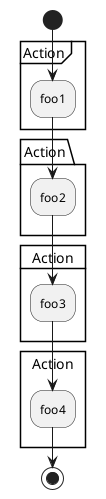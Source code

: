 {
  "sha1": "3000m0mc2tcjwak7l3m8daag0m8gcxx",
  "insertion": {
    "when": "2024-05-30T20:48:20.142Z",
    "url": "http://forum.plantuml.net/3626/still-would-useful-partitions-activity-diagrams-skinparam",
    "user": "plantuml@gmail.com"
  }
}
@startuml
start
partition Action {
  :foo1;
}
package Action {
  :foo2;
}
card Action {
  :foo3;
}
rectangle Action {
  :foo4;
}
stop
@enduml
